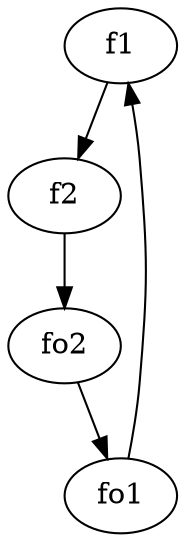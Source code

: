 strict digraph  {
f1;
f2;
fo1;
fo2;
f1 -> f2  [weight=2];
f2 -> fo2  [weight=2];
fo1 -> f1  [weight=2];
fo2 -> fo1  [weight=2];
}
